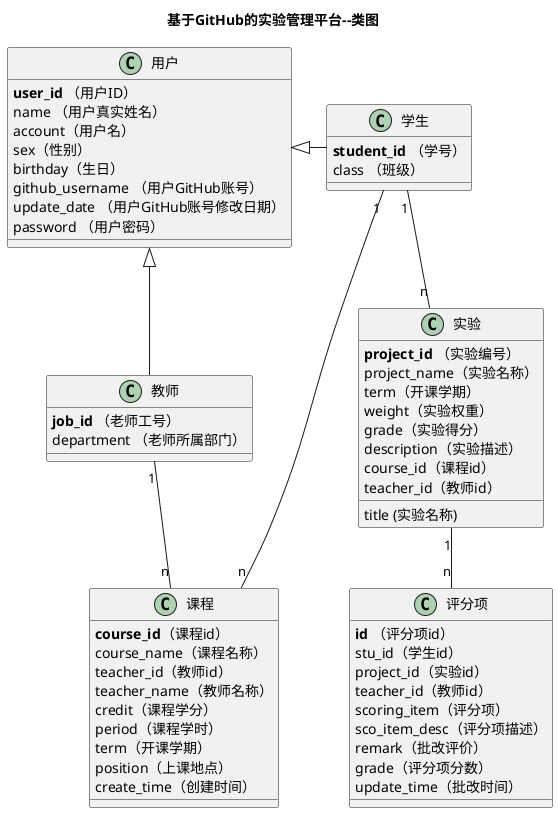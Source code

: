 @startuml
title 基于GitHub的实验管理平台--类图
class 用户 {
    <b>user_id</b> （用户ID）
    name （用户真实姓名）
    account（用户名）
    sex（性别）
    birthday（生日）
    github_username （用户GitHub账号）
    update_date （用户GitHub账号修改日期）
    password （用户密码）
}
class 教师{
    <b>job_id</b> （老师工号）
    department （老师所属部门）
}
class 学生{
    <b>student_id</b> （学号）
    class （班级）
}
class 课程{
    <b>course_id</b>（课程id）
    course_name（课程名称）
    teacher_id（教师id）
    teacher_name（教师名称）
    credit（课程学分）
    period（课程学时）
    term（开课学期）
    position（上课地点）
    create_time（创建时间）
}
用户 <|- 学生
用户 <|-- 教师
学生 "1" -- "n"  课程
教师 "1" -- "n"  课程
class 评分项 {
    <b>id</b> （评分项id）
    stu_id（学生id）
    project_id（实验id）
    teacher_id（教师id）
    scoring_item（评分项）
    sco_item_desc（评分项描述）
    remark（批改评价）
    grade（评分项分数）
    update_time（批改时间）
}
class 实验 {
    <b>project_id</b> （实验编号）
    project_name（实验名称）
    term（开课学期）
    weight（实验权重）
    grade（实验得分）
    description（实验描述）
    course_id（课程id）
    teacher_id（教师id）
    title (实验名称)
}
学生 "1" -- "n"  实验
实验 "1" -- "n"  评分项
@enduml